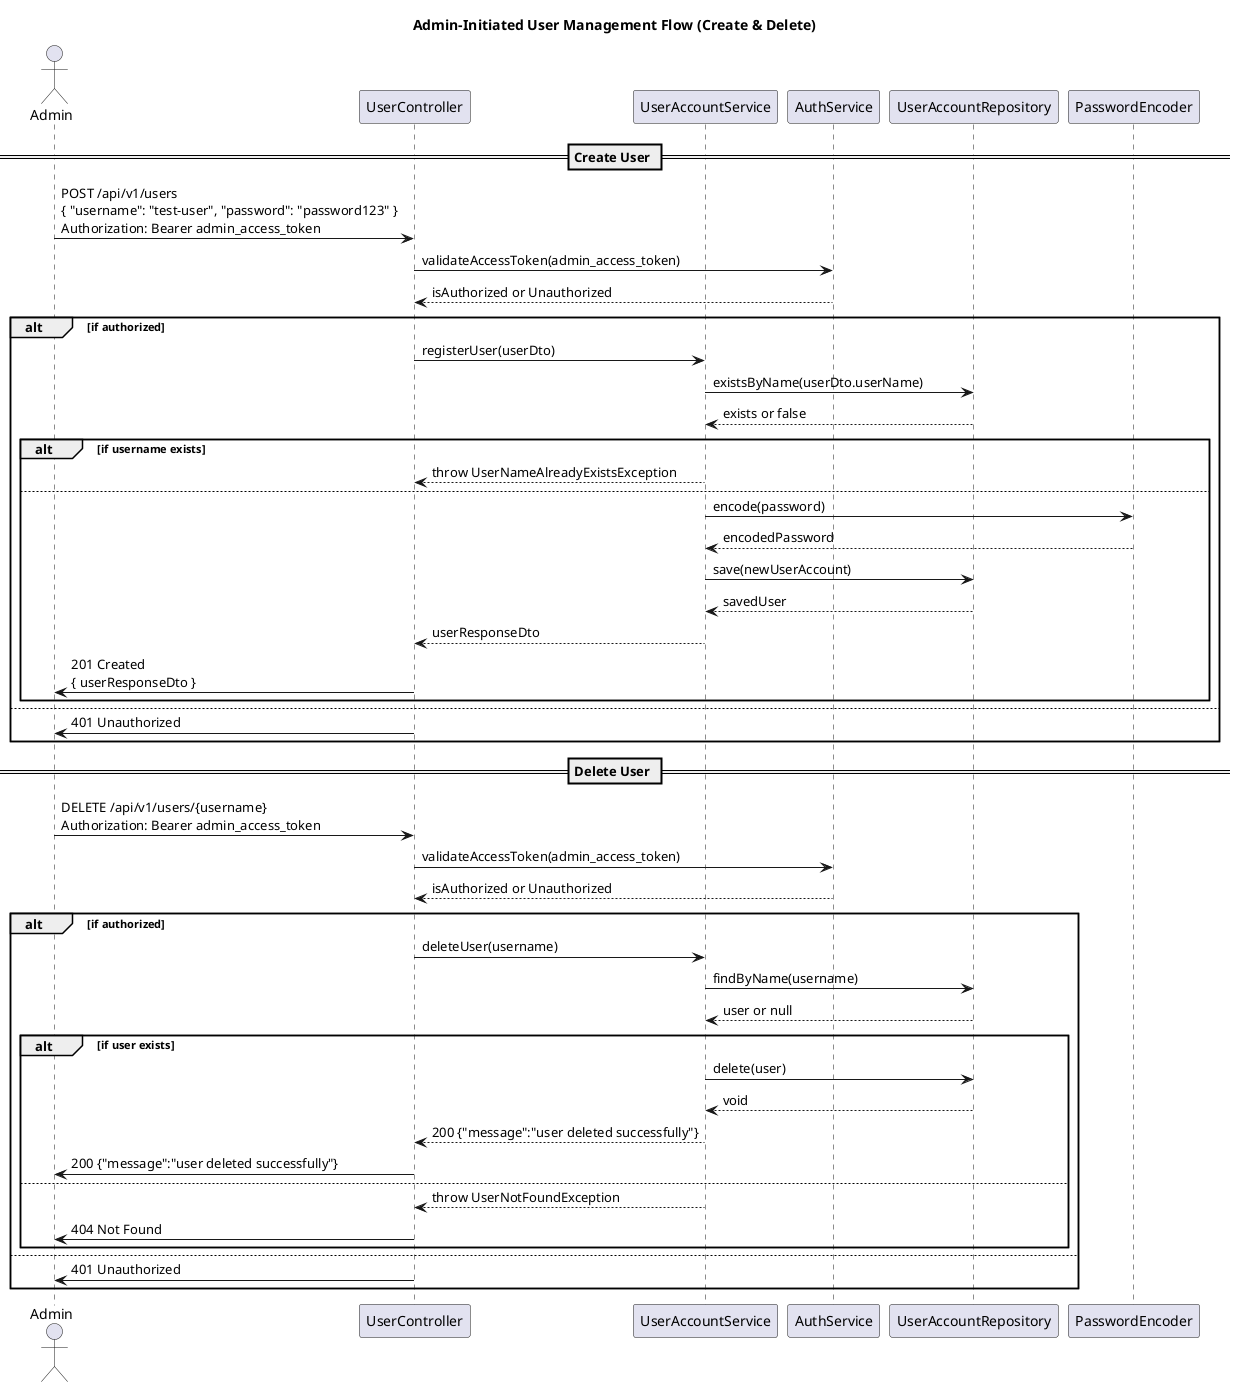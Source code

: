 @startuml
title Admin-Initiated User Management Flow (Create & Delete)

actor Admin
participant "UserController" as Controller
participant "UserAccountService" as UserService
participant "AuthService" as AuthService
participant "UserAccountRepository" as UserRepo
participant "PasswordEncoder" as PasswordEncoder

== Create User ==

Admin -> Controller: POST /api/v1/users\n{ "username": "test-user", "password": "password123" }\nAuthorization: Bearer admin_access_token
Controller -> AuthService: validateAccessToken(admin_access_token)
AuthService --> Controller: isAuthorized or Unauthorized

alt if authorized
  Controller -> UserService: registerUser(userDto)
  UserService -> UserRepo: existsByName(userDto.userName)
  UserRepo --> UserService: exists or false

  alt if username exists
    UserService --> Controller: throw UserNameAlreadyExistsException
  else
    UserService -> PasswordEncoder: encode(password)
    PasswordEncoder --> UserService: encodedPassword

    UserService -> UserRepo: save(newUserAccount)
    UserRepo --> UserService: savedUser

    UserService --> Controller: userResponseDto
    Controller -> Admin: 201 Created\n{ userResponseDto }
  end
else
  Controller -> Admin: 401 Unauthorized
end

== Delete User ==

Admin -> Controller: DELETE /api/v1/users/{username}\nAuthorization: Bearer admin_access_token
Controller -> AuthService: validateAccessToken(admin_access_token)
AuthService --> Controller: isAuthorized or Unauthorized

alt if authorized
  Controller -> UserService: deleteUser(username)
  UserService -> UserRepo: findByName(username)
  UserRepo --> UserService: user or null

  alt if user exists
    UserService -> UserRepo: delete(user)
    UserRepo --> UserService: void
    UserService --> Controller: 200 {"message":"user deleted successfully"}
    Controller -> Admin: 200 {"message":"user deleted successfully"}
  else
    UserService --> Controller: throw UserNotFoundException
    Controller -> Admin: 404 Not Found
  end
else
  Controller -> Admin: 401 Unauthorized
end

@enduml
